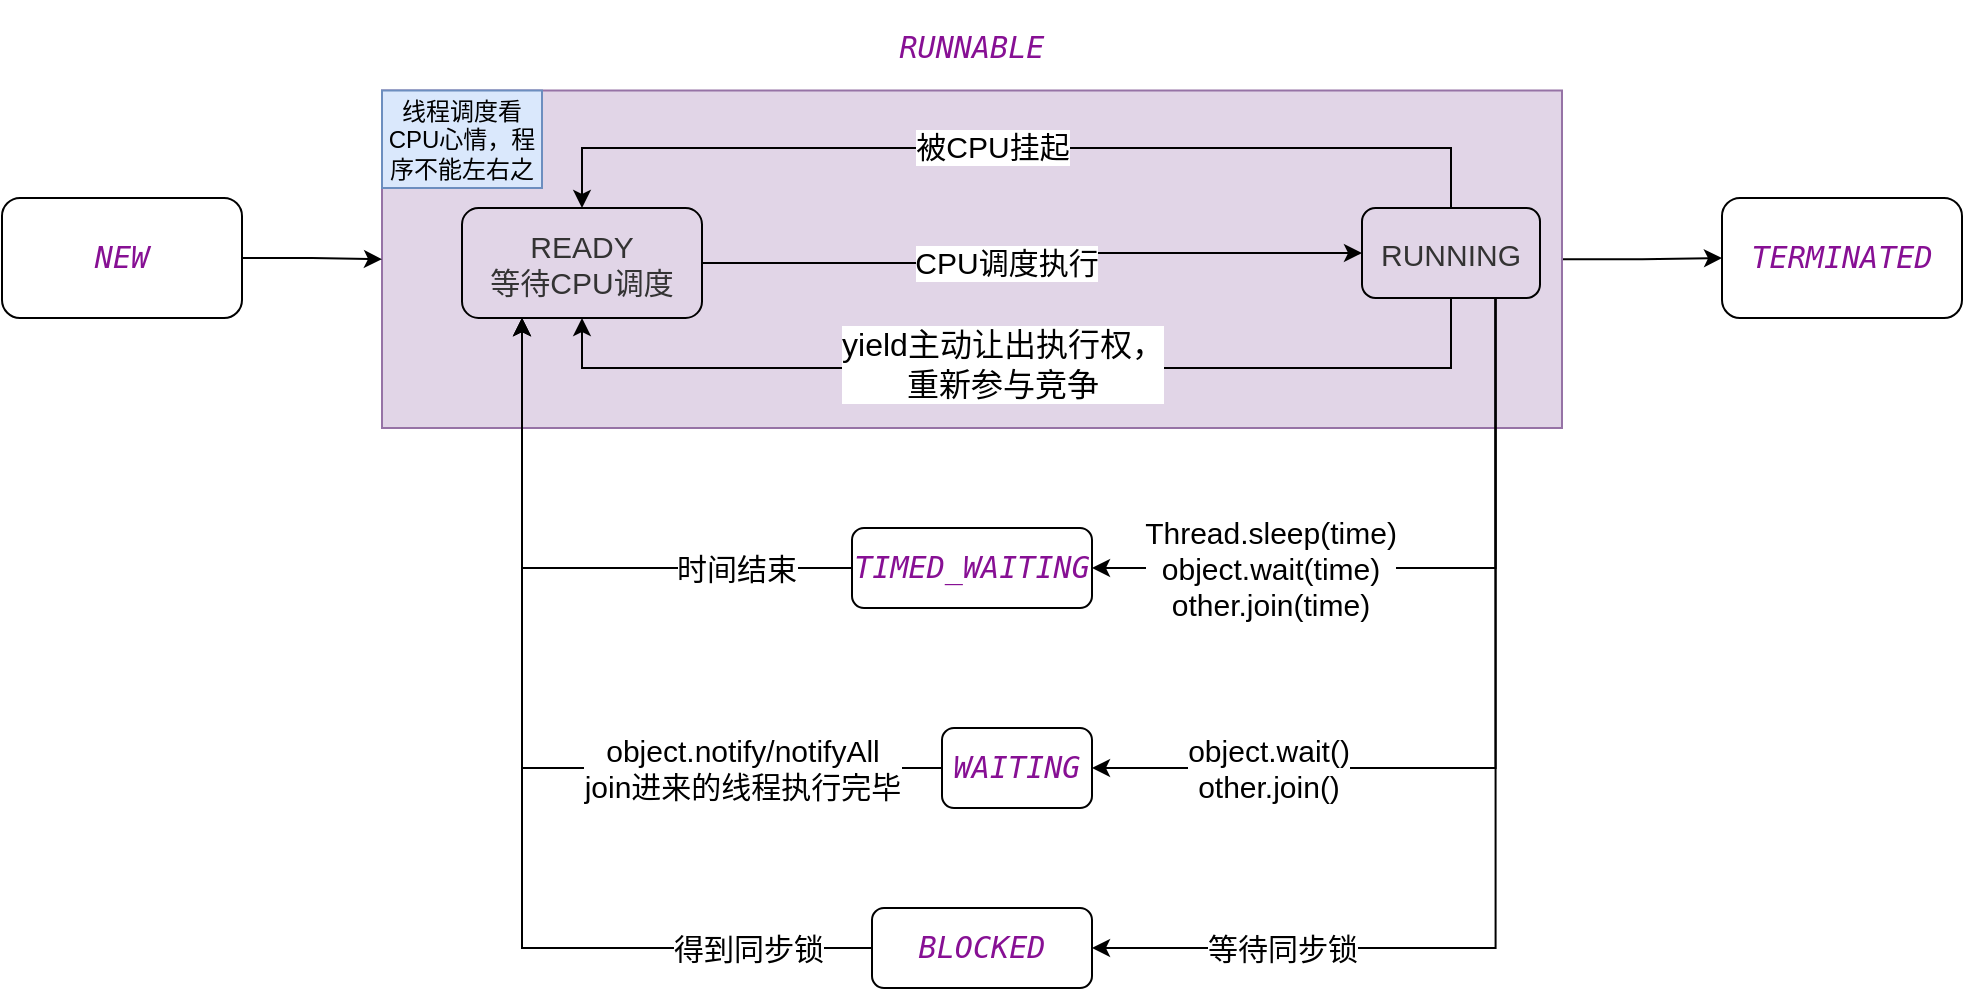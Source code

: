 <mxfile version="20.0.4" type="github"><diagram id="05oOa-pxcbI6ZQxnwbkl" name="第 1 页"><mxGraphModel dx="1209" dy="673" grid="1" gridSize="10" guides="1" tooltips="1" connect="1" arrows="1" fold="1" page="1" pageScale="1" pageWidth="1169" pageHeight="1654" math="0" shadow="0"><root><object label="" thread="" id="0"><mxCell/></object><mxCell id="1" parent="0"/><mxCell id="VeL9HDb_X5r2DI6gPPzb-3" style="edgeStyle=orthogonalEdgeStyle;rounded=0;orthogonalLoop=1;jettySize=auto;html=1;exitX=1;exitY=0.5;exitDx=0;exitDy=0;entryX=0;entryY=0.5;entryDx=0;entryDy=0;" parent="1" source="VeL9HDb_X5r2DI6gPPzb-1" target="VeL9HDb_X5r2DI6gPPzb-4" edge="1"><mxGeometry relative="1" as="geometry"><mxPoint x="850" y="325" as="targetPoint"/></mxGeometry></mxCell><mxCell id="VeL9HDb_X5r2DI6gPPzb-1" value="" style="rounded=0;whiteSpace=wrap;html=1;glass=0;fillColor=#e1d5e7;strokeColor=#9673a6;" parent="1" vertex="1"><mxGeometry x="280" y="241.25" width="590" height="168.75" as="geometry"/></mxCell><mxCell id="VeL9HDb_X5r2DI6gPPzb-5" style="edgeStyle=orthogonalEdgeStyle;rounded=0;orthogonalLoop=1;jettySize=auto;html=1;exitX=1;exitY=0.5;exitDx=0;exitDy=0;entryX=0;entryY=0.5;entryDx=0;entryDy=0;" parent="1" source="VeL9HDb_X5r2DI6gPPzb-2" target="VeL9HDb_X5r2DI6gPPzb-1" edge="1"><mxGeometry relative="1" as="geometry"/></mxCell><mxCell id="VeL9HDb_X5r2DI6gPPzb-2" value="&lt;pre style=&quot;background-color:#ffffff;color:#080808;font-family:'Consolas',monospace;font-size:11.3pt;&quot;&gt;&lt;span style=&quot;color:#871094;font-style:italic;&quot;&gt;NEW&lt;/span&gt;&lt;/pre&gt;" style="rounded=1;whiteSpace=wrap;html=1;" parent="1" vertex="1"><mxGeometry x="90" y="295" width="120" height="60" as="geometry"/></mxCell><mxCell id="VeL9HDb_X5r2DI6gPPzb-4" value="&lt;pre style=&quot;background-color:#ffffff;color:#080808;font-family:'Consolas',monospace;font-size:11.3pt;&quot;&gt;&lt;span style=&quot;color:#871094;font-style:italic;&quot;&gt;TERMINATED&lt;/span&gt;&lt;/pre&gt;" style="rounded=1;whiteSpace=wrap;html=1;" parent="1" vertex="1"><mxGeometry x="950" y="295" width="120" height="60" as="geometry"/></mxCell><mxCell id="VeL9HDb_X5r2DI6gPPzb-8" value="&lt;pre style=&quot;background-color:#ffffff;color:#080808;font-family:'Consolas',monospace;font-size:11.3pt;&quot;&gt;&lt;span style=&quot;color:#871094;font-style:italic;&quot;&gt;RUNNABLE&lt;/span&gt;&lt;/pre&gt;" style="text;html=1;strokeColor=none;fillColor=none;align=center;verticalAlign=middle;whiteSpace=wrap;rounded=0;glass=0;" parent="1" vertex="1"><mxGeometry x="530" y="210" width="90" height="20" as="geometry"/></mxCell><mxCell id="8lhaq4XbvP0s8XnbsqX0-5" style="edgeStyle=orthogonalEdgeStyle;rounded=0;orthogonalLoop=1;jettySize=auto;html=1;exitX=0;exitY=0.5;exitDx=0;exitDy=0;entryX=0.25;entryY=1;entryDx=0;entryDy=0;fontSize=15;" parent="1" source="VeL9HDb_X5r2DI6gPPzb-11" target="VeL9HDb_X5r2DI6gPPzb-32" edge="1"><mxGeometry relative="1" as="geometry"/></mxCell><mxCell id="8lhaq4XbvP0s8XnbsqX0-12" value="时间结束" style="edgeLabel;html=1;align=center;verticalAlign=middle;resizable=0;points=[];fontSize=15;" parent="8lhaq4XbvP0s8XnbsqX0-5" vertex="1" connectable="0"><mxGeometry x="-0.446" y="-1" relative="1" as="geometry"><mxPoint x="22" y="1" as="offset"/></mxGeometry></mxCell><mxCell id="VeL9HDb_X5r2DI6gPPzb-11" value="&lt;pre style=&quot;background-color:#ffffff;color:#080808;font-family:'Consolas',monospace;font-size:11.3pt;&quot;&gt;&lt;span style=&quot;color:#871094;font-style:italic;&quot;&gt;TIMED_WAITING&lt;/span&gt;&lt;/pre&gt;" style="rounded=1;whiteSpace=wrap;html=1;glass=0;" parent="1" vertex="1"><mxGeometry x="515" y="460" width="120" height="40" as="geometry"/></mxCell><mxCell id="8lhaq4XbvP0s8XnbsqX0-9" style="edgeStyle=orthogonalEdgeStyle;rounded=0;orthogonalLoop=1;jettySize=auto;html=1;exitX=0;exitY=0.5;exitDx=0;exitDy=0;entryX=0.25;entryY=1;entryDx=0;entryDy=0;fontSize=15;" parent="1" source="VeL9HDb_X5r2DI6gPPzb-18" target="VeL9HDb_X5r2DI6gPPzb-32" edge="1"><mxGeometry relative="1" as="geometry"/></mxCell><mxCell id="8lhaq4XbvP0s8XnbsqX0-14" value="object.notify/notifyAll&lt;br&gt;join进来的线程执行完毕" style="edgeLabel;html=1;align=center;verticalAlign=middle;resizable=0;points=[];fontSize=15;" parent="8lhaq4XbvP0s8XnbsqX0-9" vertex="1" connectable="0"><mxGeometry x="-0.579" y="1" relative="1" as="geometry"><mxPoint x="-9" y="-1" as="offset"/></mxGeometry></mxCell><mxCell id="VeL9HDb_X5r2DI6gPPzb-18" value="&lt;pre style=&quot;background-color:#ffffff;color:#080808;font-family:'Consolas',monospace;font-size:11.3pt;&quot;&gt;&lt;span style=&quot;color:#871094;font-style:italic;&quot;&gt;WAITING&lt;/span&gt;&lt;/pre&gt;" style="rounded=1;whiteSpace=wrap;html=1;glass=0;" parent="1" vertex="1"><mxGeometry x="560" y="560" width="75" height="40" as="geometry"/></mxCell><mxCell id="8lhaq4XbvP0s8XnbsqX0-10" style="edgeStyle=orthogonalEdgeStyle;rounded=0;orthogonalLoop=1;jettySize=auto;html=1;exitX=0;exitY=0.5;exitDx=0;exitDy=0;entryX=0.25;entryY=1;entryDx=0;entryDy=0;fontSize=15;" parent="1" source="VeL9HDb_X5r2DI6gPPzb-19" target="VeL9HDb_X5r2DI6gPPzb-32" edge="1"><mxGeometry relative="1" as="geometry"/></mxCell><mxCell id="8lhaq4XbvP0s8XnbsqX0-17" value="得到同步锁" style="edgeLabel;html=1;align=center;verticalAlign=middle;resizable=0;points=[];fontSize=15;" parent="8lhaq4XbvP0s8XnbsqX0-10" vertex="1" connectable="0"><mxGeometry x="-0.646" y="1" relative="1" as="geometry"><mxPoint x="24" y="-1" as="offset"/></mxGeometry></mxCell><mxCell id="VeL9HDb_X5r2DI6gPPzb-19" value="&lt;pre style=&quot;background-color:#ffffff;color:#080808;font-family:'Consolas',monospace;font-size:11.3pt;&quot;&gt;&lt;span style=&quot;color:#871094;font-style:italic;&quot;&gt;BLOCKED&lt;/span&gt;&lt;/pre&gt;" style="rounded=1;whiteSpace=wrap;html=1;glass=0;" parent="1" vertex="1"><mxGeometry x="525" y="650" width="110" height="40" as="geometry"/></mxCell><mxCell id="VeL9HDb_X5r2DI6gPPzb-25" value="线程调度看CPU心情，程序不能左右之" style="text;html=1;strokeColor=#6c8ebf;fillColor=#dae8fc;align=center;verticalAlign=middle;whiteSpace=wrap;rounded=0;glass=0;" parent="1" vertex="1"><mxGeometry x="280" y="241.25" width="80" height="48.75" as="geometry"/></mxCell><mxCell id="VeL9HDb_X5r2DI6gPPzb-36" style="edgeStyle=orthogonalEdgeStyle;rounded=0;orthogonalLoop=1;jettySize=auto;html=1;exitX=1;exitY=0.5;exitDx=0;exitDy=0;entryX=0;entryY=0.5;entryDx=0;entryDy=0;" parent="1" source="VeL9HDb_X5r2DI6gPPzb-32" target="VeL9HDb_X5r2DI6gPPzb-33" edge="1"><mxGeometry relative="1" as="geometry"/></mxCell><mxCell id="VeL9HDb_X5r2DI6gPPzb-37" value="CPU调度执行" style="edgeLabel;html=1;align=center;verticalAlign=middle;resizable=0;points=[];fontSize=15;" parent="VeL9HDb_X5r2DI6gPPzb-36" vertex="1" connectable="0"><mxGeometry x="-0.096" y="1" relative="1" as="geometry"><mxPoint as="offset"/></mxGeometry></mxCell><mxCell id="VeL9HDb_X5r2DI6gPPzb-32" value="&lt;span style=&quot;color: rgb(51, 51, 51); font-size: 15px;&quot;&gt;READY&lt;br style=&quot;font-size: 15px;&quot;&gt;等待CPU调度&lt;br style=&quot;font-size: 15px;&quot;&gt;&lt;/span&gt;" style="rounded=1;whiteSpace=wrap;html=1;glass=0;fillColor=none;fontSize=15;" parent="1" vertex="1"><mxGeometry x="320" y="300" width="120" height="55" as="geometry"/></mxCell><mxCell id="VeL9HDb_X5r2DI6gPPzb-38" style="edgeStyle=orthogonalEdgeStyle;rounded=0;orthogonalLoop=1;jettySize=auto;html=1;exitX=0.5;exitY=0;exitDx=0;exitDy=0;entryX=0.5;entryY=0;entryDx=0;entryDy=0;" parent="1" source="VeL9HDb_X5r2DI6gPPzb-33" target="VeL9HDb_X5r2DI6gPPzb-32" edge="1"><mxGeometry relative="1" as="geometry"><Array as="points"><mxPoint x="745" y="270"/><mxPoint x="390" y="270"/></Array></mxGeometry></mxCell><mxCell id="VeL9HDb_X5r2DI6gPPzb-40" value="&lt;font style=&quot;font-size: 15px;&quot;&gt;被CPU挂起&lt;/font&gt;" style="edgeLabel;html=1;align=center;verticalAlign=middle;resizable=0;points=[];" parent="VeL9HDb_X5r2DI6gPPzb-38" vertex="1" connectable="0"><mxGeometry x="0.073" y="-1" relative="1" as="geometry"><mxPoint x="6" as="offset"/></mxGeometry></mxCell><mxCell id="VeL9HDb_X5r2DI6gPPzb-39" style="edgeStyle=orthogonalEdgeStyle;rounded=0;orthogonalLoop=1;jettySize=auto;html=1;exitX=0.5;exitY=1;exitDx=0;exitDy=0;entryX=0.5;entryY=1;entryDx=0;entryDy=0;" parent="1" source="VeL9HDb_X5r2DI6gPPzb-33" target="VeL9HDb_X5r2DI6gPPzb-32" edge="1"><mxGeometry relative="1" as="geometry"><Array as="points"><mxPoint x="745" y="380"/><mxPoint x="390" y="380"/></Array></mxGeometry></mxCell><mxCell id="VeL9HDb_X5r2DI6gPPzb-41" value="yield主动让出执行权，&lt;br&gt;重新参与竞争" style="edgeLabel;html=1;align=center;verticalAlign=middle;resizable=0;points=[];fontSize=16;" parent="VeL9HDb_X5r2DI6gPPzb-39" vertex="1" connectable="0"><mxGeometry x="0.084" y="-2" relative="1" as="geometry"><mxPoint x="8" as="offset"/></mxGeometry></mxCell><mxCell id="8lhaq4XbvP0s8XnbsqX0-6" style="edgeStyle=orthogonalEdgeStyle;rounded=0;orthogonalLoop=1;jettySize=auto;html=1;exitX=0.75;exitY=1;exitDx=0;exitDy=0;entryX=1;entryY=0.5;entryDx=0;entryDy=0;fontSize=15;" parent="1" source="VeL9HDb_X5r2DI6gPPzb-33" target="VeL9HDb_X5r2DI6gPPzb-11" edge="1"><mxGeometry relative="1" as="geometry"/></mxCell><mxCell id="8lhaq4XbvP0s8XnbsqX0-11" value="Thread.sleep(time)&lt;br&gt;object.wait(time)&lt;br&gt;other.join(time)" style="edgeLabel;html=1;align=center;verticalAlign=middle;resizable=0;points=[];fontSize=15;" parent="8lhaq4XbvP0s8XnbsqX0-6" vertex="1" connectable="0"><mxGeometry x="0.672" y="2" relative="1" as="geometry"><mxPoint x="33" y="-2" as="offset"/></mxGeometry></mxCell><mxCell id="8lhaq4XbvP0s8XnbsqX0-7" style="edgeStyle=orthogonalEdgeStyle;rounded=0;orthogonalLoop=1;jettySize=auto;html=1;exitX=0.75;exitY=1;exitDx=0;exitDy=0;entryX=1;entryY=0.5;entryDx=0;entryDy=0;fontSize=15;" parent="1" source="VeL9HDb_X5r2DI6gPPzb-33" target="VeL9HDb_X5r2DI6gPPzb-18" edge="1"><mxGeometry relative="1" as="geometry"/></mxCell><mxCell id="8lhaq4XbvP0s8XnbsqX0-13" value="object.wait()&lt;br&gt;other.join()" style="edgeLabel;html=1;align=center;verticalAlign=middle;resizable=0;points=[];fontSize=15;" parent="8lhaq4XbvP0s8XnbsqX0-7" vertex="1" connectable="0"><mxGeometry x="0.715" y="1" relative="1" as="geometry"><mxPoint x="25" y="-1" as="offset"/></mxGeometry></mxCell><mxCell id="8lhaq4XbvP0s8XnbsqX0-8" style="edgeStyle=orthogonalEdgeStyle;rounded=0;orthogonalLoop=1;jettySize=auto;html=1;exitX=0.75;exitY=1;exitDx=0;exitDy=0;entryX=1;entryY=0.5;entryDx=0;entryDy=0;fontSize=15;" parent="1" source="VeL9HDb_X5r2DI6gPPzb-33" target="VeL9HDb_X5r2DI6gPPzb-19" edge="1"><mxGeometry relative="1" as="geometry"/></mxCell><mxCell id="8lhaq4XbvP0s8XnbsqX0-16" value="等待同步锁" style="edgeLabel;html=1;align=center;verticalAlign=middle;resizable=0;points=[];fontSize=15;" parent="8lhaq4XbvP0s8XnbsqX0-8" vertex="1" connectable="0"><mxGeometry x="0.713" y="-1" relative="1" as="geometry"><mxPoint x="19" y="1" as="offset"/></mxGeometry></mxCell><mxCell id="VeL9HDb_X5r2DI6gPPzb-33" value="&lt;span style=&quot;color: rgb(51, 51, 51); font-size: 15px;&quot;&gt;RUNNING&lt;/span&gt;" style="rounded=1;whiteSpace=wrap;html=1;glass=0;fillColor=none;fontSize=15;" parent="1" vertex="1"><mxGeometry x="770" y="300" width="89" height="45" as="geometry"/></mxCell></root></mxGraphModel></diagram></mxfile>